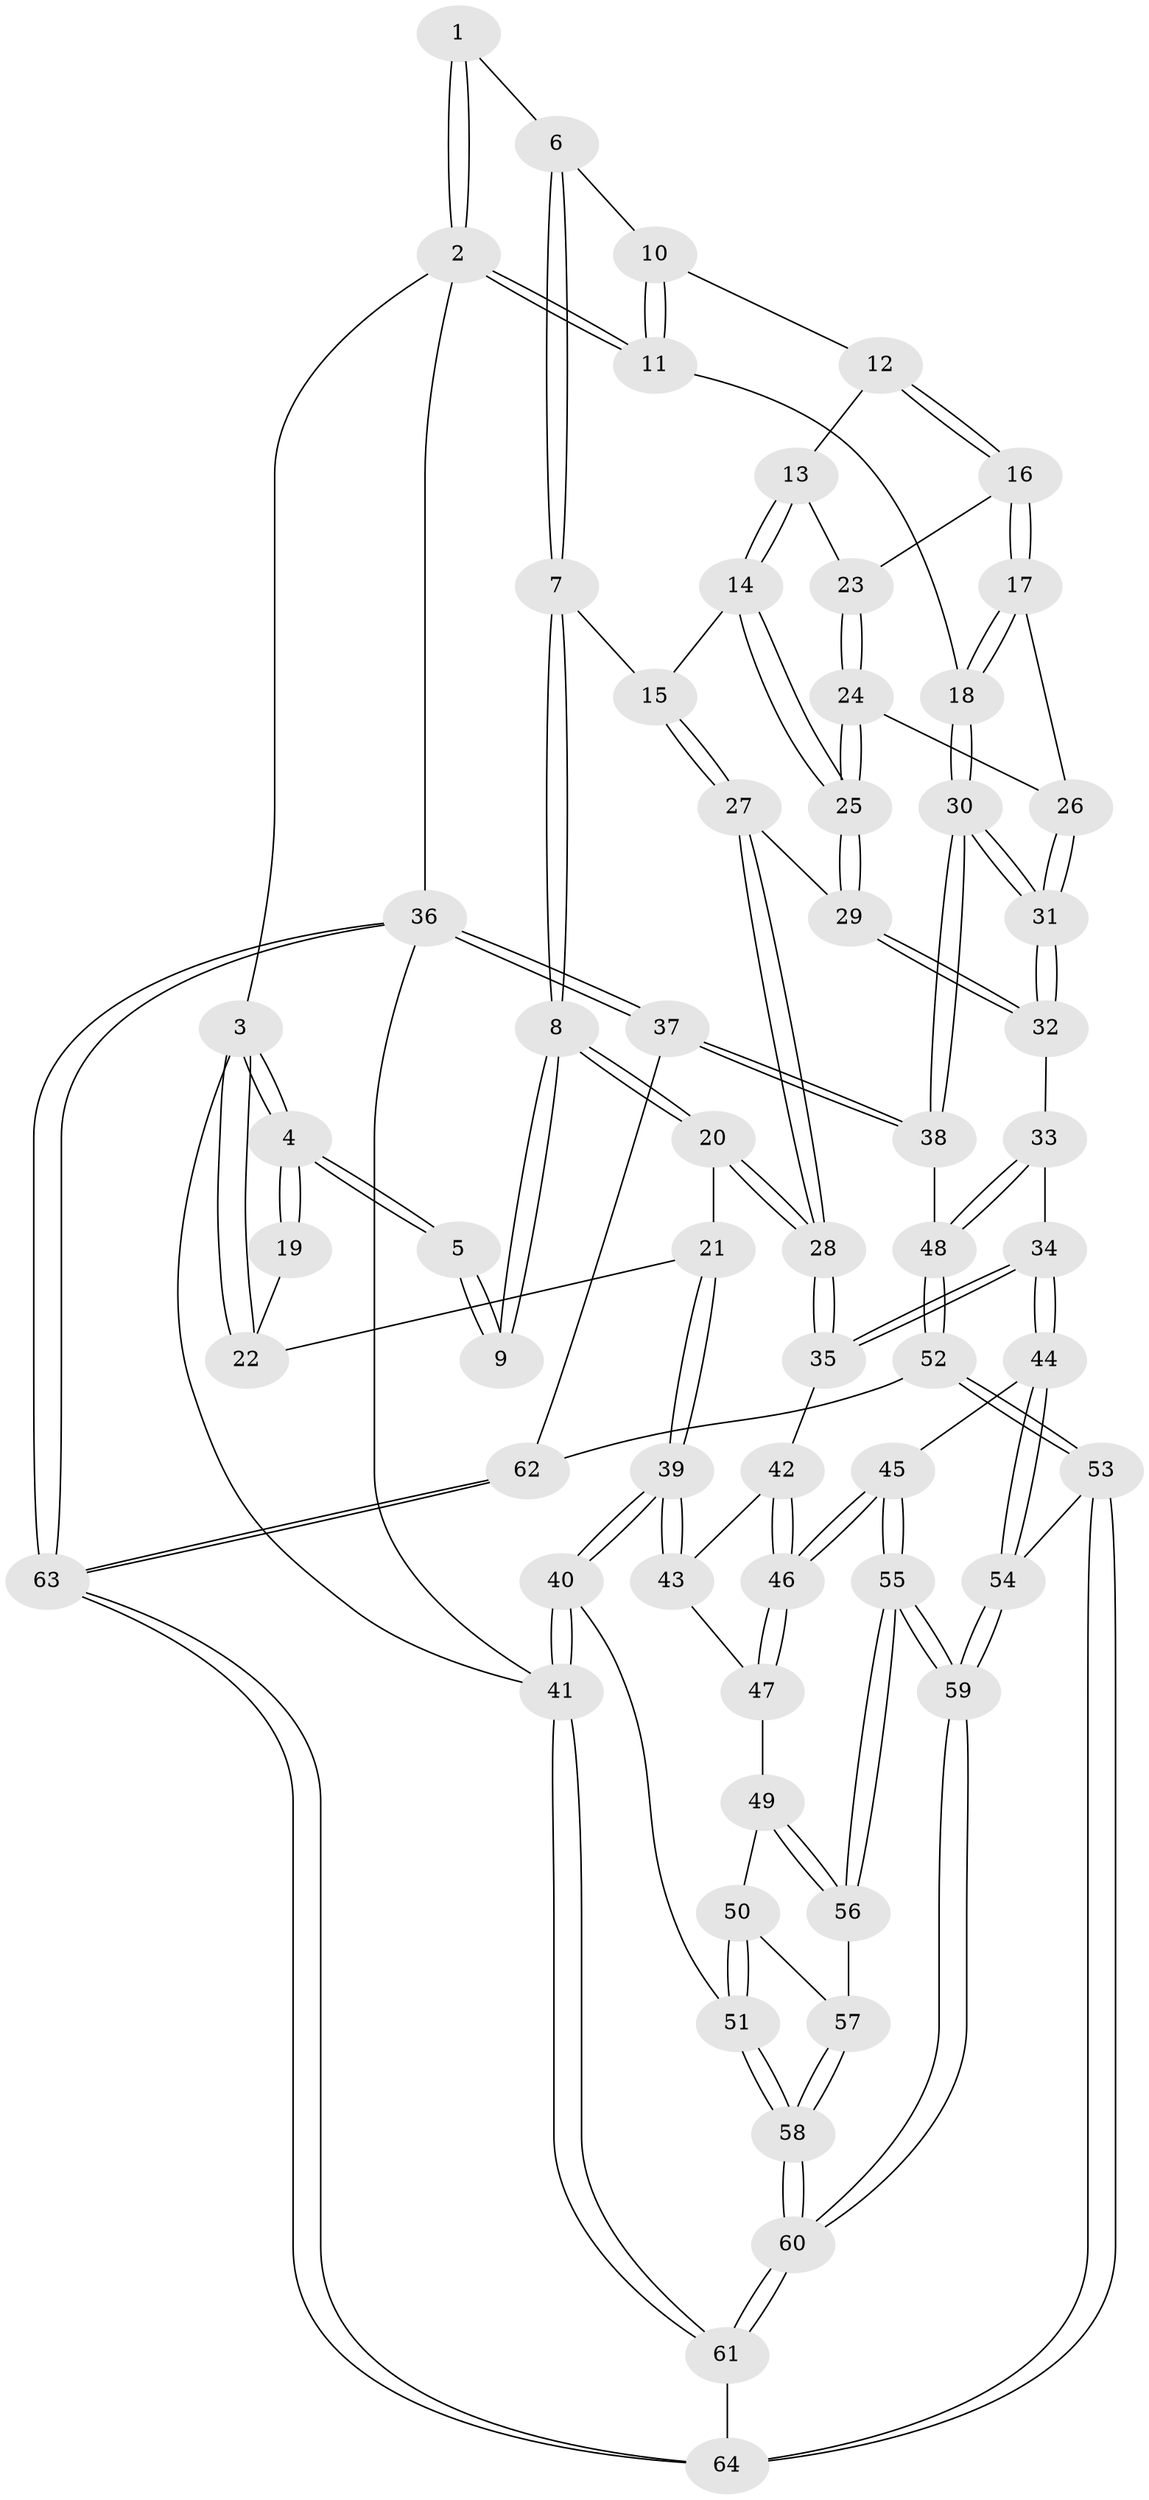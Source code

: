 // coarse degree distribution, {3: 0.08333333333333333, 6: 0.05555555555555555, 4: 0.4444444444444444, 2: 0.05555555555555555, 5: 0.3611111111111111}
// Generated by graph-tools (version 1.1) at 2025/52/02/27/25 19:52:39]
// undirected, 64 vertices, 157 edges
graph export_dot {
graph [start="1"]
  node [color=gray90,style=filled];
  1 [pos="+0.46262368780926333+0"];
  2 [pos="+1+0"];
  3 [pos="+0+0"];
  4 [pos="+0+0"];
  5 [pos="+0.27038343842738527+0"];
  6 [pos="+0.46638042803751006+0"];
  7 [pos="+0.38717779132627966+0.07011977875624714"];
  8 [pos="+0.24727280479686412+0.14568641939424162"];
  9 [pos="+0.21804580116180322+0.08509705277676288"];
  10 [pos="+0.5676281710669103+0.043411943702032225"];
  11 [pos="+1+0.057599201729746134"];
  12 [pos="+0.569449118905269+0.0675201625839455"];
  13 [pos="+0.5664520023327924+0.09275506796047783"];
  14 [pos="+0.5449965323704554+0.14857235730537763"];
  15 [pos="+0.4243727918352701+0.15038234855225974"];
  16 [pos="+0.7297898023010216+0.13869505807897564"];
  17 [pos="+0.8436834700513038+0.13304680772076233"];
  18 [pos="+1+0.06221047687720273"];
  19 [pos="+0.19891809254641396+0.08166363727092918"];
  20 [pos="+0.22563022114745215+0.28652365805667257"];
  21 [pos="+0+0.15953758331259893"];
  22 [pos="+0+0.1132539934935346"];
  23 [pos="+0.661785477771539+0.16141674650660048"];
  24 [pos="+0.613873283948966+0.2521345724523639"];
  25 [pos="+0.5646235520606638+0.2605052615256544"];
  26 [pos="+0.6503730941782111+0.2578378598927213"];
  27 [pos="+0.3756259306831298+0.30527037535259777"];
  28 [pos="+0.2576649668810918+0.3301358927668376"];
  29 [pos="+0.5108492924080517+0.3330793191761457"];
  30 [pos="+0.9172453313085508+0.48906065996416587"];
  31 [pos="+0.8827122969174729+0.48259525570291395"];
  32 [pos="+0.58414264492832+0.4790269535733353"];
  33 [pos="+0.526537628862769+0.5511871787799012"];
  34 [pos="+0.4625970984991017+0.594328782095251"];
  35 [pos="+0.24428508840864838+0.39829152747203017"];
  36 [pos="+1+1"];
  37 [pos="+1+0.8234440147415366"];
  38 [pos="+0.9436772198557145+0.5752776098704313"];
  39 [pos="+0+0.5836598363020842"];
  40 [pos="+0+0.5891685616599323"];
  41 [pos="+0+1"];
  42 [pos="+0.1559256720403058+0.5124328406026367"];
  43 [pos="+0.14161611903562865+0.521495140840951"];
  44 [pos="+0.4135605648624294+0.7061044490690532"];
  45 [pos="+0.40070572075364036+0.7069474128527227"];
  46 [pos="+0.37371830655982397+0.6940201217394274"];
  47 [pos="+0.19086398768271495+0.6878715089373851"];
  48 [pos="+0.6991925709201722+0.7560461664935116"];
  49 [pos="+0.1866709354988731+0.699628606935366"];
  50 [pos="+0.05498824305048235+0.7181276693289262"];
  51 [pos="+0.011869285909811126+0.7140365164069279"];
  52 [pos="+0.690904046014714+0.7682944641106507"];
  53 [pos="+0.5149961650412853+0.8477929533931028"];
  54 [pos="+0.4932345094491092+0.8270116340081887"];
  55 [pos="+0.2669796284608874+0.8014196153461639"];
  56 [pos="+0.18874138206692836+0.7636584256410214"];
  57 [pos="+0.18646788979783624+0.7647914858560401"];
  58 [pos="+0.09797653574765021+0.8531211804601417"];
  59 [pos="+0.23932946422412482+0.9343452721657862"];
  60 [pos="+0.11665999859934414+1"];
  61 [pos="+0.10784648281558058+1"];
  62 [pos="+0.7418147316809238+0.8681146393111144"];
  63 [pos="+0.7942463380763191+1"];
  64 [pos="+0.5352836296829984+1"];
  1 -- 2;
  1 -- 2;
  1 -- 6;
  2 -- 3;
  2 -- 11;
  2 -- 11;
  2 -- 36;
  3 -- 4;
  3 -- 4;
  3 -- 22;
  3 -- 22;
  3 -- 41;
  4 -- 5;
  4 -- 5;
  4 -- 19;
  4 -- 19;
  5 -- 9;
  5 -- 9;
  6 -- 7;
  6 -- 7;
  6 -- 10;
  7 -- 8;
  7 -- 8;
  7 -- 15;
  8 -- 9;
  8 -- 9;
  8 -- 20;
  8 -- 20;
  10 -- 11;
  10 -- 11;
  10 -- 12;
  11 -- 18;
  12 -- 13;
  12 -- 16;
  12 -- 16;
  13 -- 14;
  13 -- 14;
  13 -- 23;
  14 -- 15;
  14 -- 25;
  14 -- 25;
  15 -- 27;
  15 -- 27;
  16 -- 17;
  16 -- 17;
  16 -- 23;
  17 -- 18;
  17 -- 18;
  17 -- 26;
  18 -- 30;
  18 -- 30;
  19 -- 22;
  20 -- 21;
  20 -- 28;
  20 -- 28;
  21 -- 22;
  21 -- 39;
  21 -- 39;
  23 -- 24;
  23 -- 24;
  24 -- 25;
  24 -- 25;
  24 -- 26;
  25 -- 29;
  25 -- 29;
  26 -- 31;
  26 -- 31;
  27 -- 28;
  27 -- 28;
  27 -- 29;
  28 -- 35;
  28 -- 35;
  29 -- 32;
  29 -- 32;
  30 -- 31;
  30 -- 31;
  30 -- 38;
  30 -- 38;
  31 -- 32;
  31 -- 32;
  32 -- 33;
  33 -- 34;
  33 -- 48;
  33 -- 48;
  34 -- 35;
  34 -- 35;
  34 -- 44;
  34 -- 44;
  35 -- 42;
  36 -- 37;
  36 -- 37;
  36 -- 63;
  36 -- 63;
  36 -- 41;
  37 -- 38;
  37 -- 38;
  37 -- 62;
  38 -- 48;
  39 -- 40;
  39 -- 40;
  39 -- 43;
  39 -- 43;
  40 -- 41;
  40 -- 41;
  40 -- 51;
  41 -- 61;
  41 -- 61;
  42 -- 43;
  42 -- 46;
  42 -- 46;
  43 -- 47;
  44 -- 45;
  44 -- 54;
  44 -- 54;
  45 -- 46;
  45 -- 46;
  45 -- 55;
  45 -- 55;
  46 -- 47;
  46 -- 47;
  47 -- 49;
  48 -- 52;
  48 -- 52;
  49 -- 50;
  49 -- 56;
  49 -- 56;
  50 -- 51;
  50 -- 51;
  50 -- 57;
  51 -- 58;
  51 -- 58;
  52 -- 53;
  52 -- 53;
  52 -- 62;
  53 -- 54;
  53 -- 64;
  53 -- 64;
  54 -- 59;
  54 -- 59;
  55 -- 56;
  55 -- 56;
  55 -- 59;
  55 -- 59;
  56 -- 57;
  57 -- 58;
  57 -- 58;
  58 -- 60;
  58 -- 60;
  59 -- 60;
  59 -- 60;
  60 -- 61;
  60 -- 61;
  61 -- 64;
  62 -- 63;
  62 -- 63;
  63 -- 64;
  63 -- 64;
}
